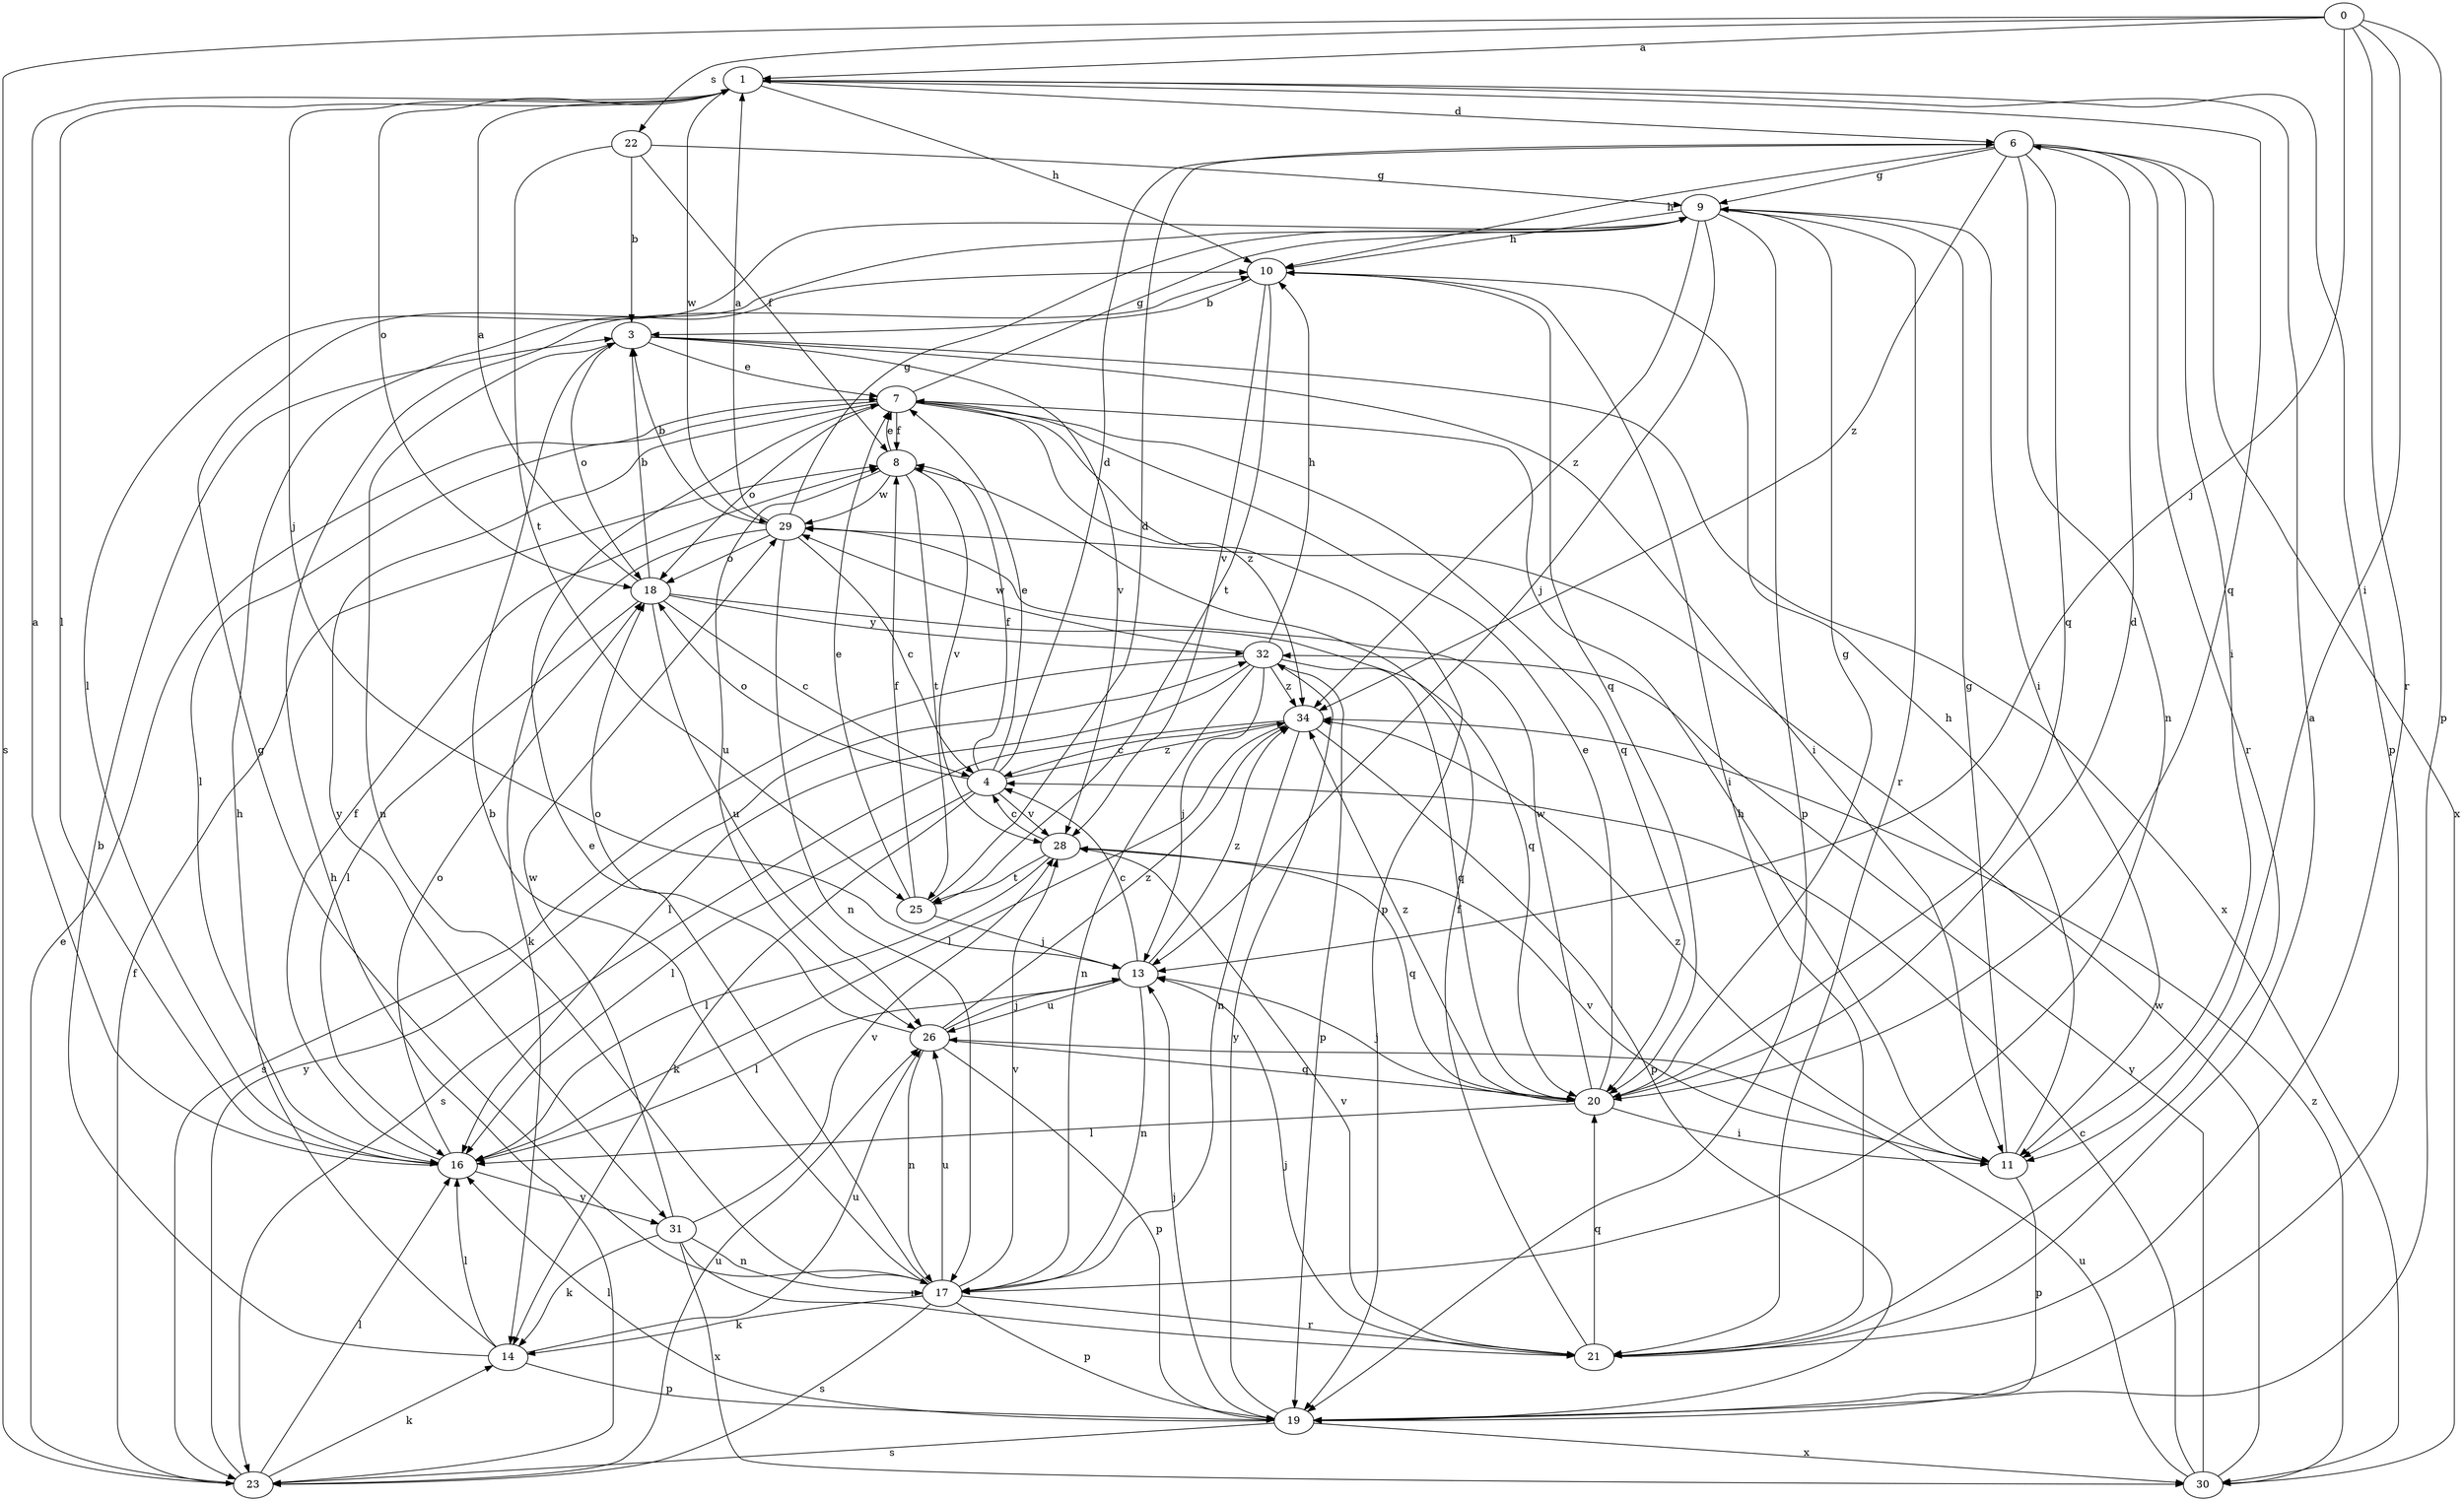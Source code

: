 strict digraph  {
0;
1;
3;
4;
6;
7;
8;
9;
10;
11;
13;
14;
16;
17;
18;
19;
20;
21;
22;
23;
25;
26;
28;
29;
30;
31;
32;
34;
0 -> 1  [label=a];
0 -> 11  [label=i];
0 -> 13  [label=j];
0 -> 19  [label=p];
0 -> 21  [label=r];
0 -> 22  [label=s];
0 -> 23  [label=s];
1 -> 6  [label=d];
1 -> 10  [label=h];
1 -> 13  [label=j];
1 -> 16  [label=l];
1 -> 18  [label=o];
1 -> 19  [label=p];
1 -> 20  [label=q];
1 -> 29  [label=w];
3 -> 7  [label=e];
3 -> 11  [label=i];
3 -> 17  [label=n];
3 -> 18  [label=o];
3 -> 28  [label=v];
3 -> 30  [label=x];
4 -> 6  [label=d];
4 -> 7  [label=e];
4 -> 8  [label=f];
4 -> 14  [label=k];
4 -> 16  [label=l];
4 -> 18  [label=o];
4 -> 28  [label=v];
4 -> 34  [label=z];
6 -> 9  [label=g];
6 -> 10  [label=h];
6 -> 11  [label=i];
6 -> 17  [label=n];
6 -> 20  [label=q];
6 -> 21  [label=r];
6 -> 30  [label=x];
6 -> 34  [label=z];
7 -> 8  [label=f];
7 -> 9  [label=g];
7 -> 11  [label=i];
7 -> 16  [label=l];
7 -> 18  [label=o];
7 -> 19  [label=p];
7 -> 20  [label=q];
7 -> 31  [label=y];
7 -> 34  [label=z];
8 -> 7  [label=e];
8 -> 25  [label=t];
8 -> 26  [label=u];
8 -> 28  [label=v];
8 -> 29  [label=w];
9 -> 10  [label=h];
9 -> 11  [label=i];
9 -> 13  [label=j];
9 -> 16  [label=l];
9 -> 19  [label=p];
9 -> 21  [label=r];
9 -> 34  [label=z];
10 -> 3  [label=b];
10 -> 20  [label=q];
10 -> 25  [label=t];
10 -> 28  [label=v];
11 -> 9  [label=g];
11 -> 10  [label=h];
11 -> 19  [label=p];
11 -> 28  [label=v];
11 -> 34  [label=z];
13 -> 4  [label=c];
13 -> 16  [label=l];
13 -> 17  [label=n];
13 -> 26  [label=u];
13 -> 34  [label=z];
14 -> 3  [label=b];
14 -> 10  [label=h];
14 -> 16  [label=l];
14 -> 19  [label=p];
14 -> 26  [label=u];
16 -> 1  [label=a];
16 -> 8  [label=f];
16 -> 18  [label=o];
16 -> 31  [label=y];
17 -> 3  [label=b];
17 -> 7  [label=e];
17 -> 9  [label=g];
17 -> 14  [label=k];
17 -> 19  [label=p];
17 -> 21  [label=r];
17 -> 23  [label=s];
17 -> 26  [label=u];
17 -> 28  [label=v];
18 -> 1  [label=a];
18 -> 3  [label=b];
18 -> 4  [label=c];
18 -> 16  [label=l];
18 -> 20  [label=q];
18 -> 26  [label=u];
18 -> 32  [label=y];
19 -> 13  [label=j];
19 -> 16  [label=l];
19 -> 23  [label=s];
19 -> 30  [label=x];
19 -> 32  [label=y];
20 -> 6  [label=d];
20 -> 7  [label=e];
20 -> 9  [label=g];
20 -> 11  [label=i];
20 -> 13  [label=j];
20 -> 16  [label=l];
20 -> 29  [label=w];
20 -> 34  [label=z];
21 -> 1  [label=a];
21 -> 8  [label=f];
21 -> 10  [label=h];
21 -> 13  [label=j];
21 -> 20  [label=q];
21 -> 28  [label=v];
22 -> 3  [label=b];
22 -> 8  [label=f];
22 -> 9  [label=g];
22 -> 25  [label=t];
23 -> 7  [label=e];
23 -> 8  [label=f];
23 -> 10  [label=h];
23 -> 14  [label=k];
23 -> 16  [label=l];
23 -> 26  [label=u];
23 -> 32  [label=y];
25 -> 6  [label=d];
25 -> 7  [label=e];
25 -> 8  [label=f];
25 -> 13  [label=j];
26 -> 13  [label=j];
26 -> 17  [label=n];
26 -> 18  [label=o];
26 -> 19  [label=p];
26 -> 20  [label=q];
26 -> 34  [label=z];
28 -> 4  [label=c];
28 -> 16  [label=l];
28 -> 20  [label=q];
28 -> 25  [label=t];
29 -> 1  [label=a];
29 -> 3  [label=b];
29 -> 4  [label=c];
29 -> 9  [label=g];
29 -> 14  [label=k];
29 -> 17  [label=n];
29 -> 18  [label=o];
30 -> 4  [label=c];
30 -> 26  [label=u];
30 -> 29  [label=w];
30 -> 32  [label=y];
30 -> 34  [label=z];
31 -> 14  [label=k];
31 -> 17  [label=n];
31 -> 21  [label=r];
31 -> 28  [label=v];
31 -> 29  [label=w];
31 -> 30  [label=x];
32 -> 10  [label=h];
32 -> 13  [label=j];
32 -> 16  [label=l];
32 -> 17  [label=n];
32 -> 19  [label=p];
32 -> 20  [label=q];
32 -> 23  [label=s];
32 -> 29  [label=w];
32 -> 34  [label=z];
34 -> 4  [label=c];
34 -> 16  [label=l];
34 -> 17  [label=n];
34 -> 19  [label=p];
34 -> 23  [label=s];
}
